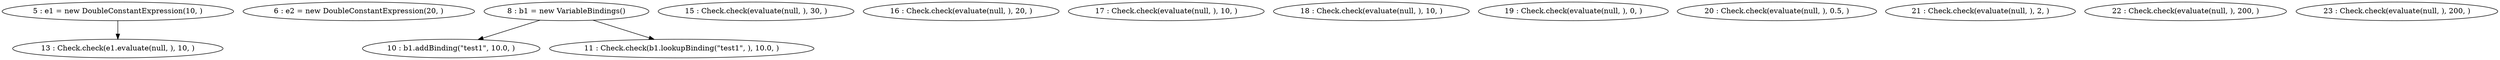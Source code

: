 digraph G {
"5 : e1 = new DoubleConstantExpression(10, )"
"5 : e1 = new DoubleConstantExpression(10, )" -> "13 : Check.check(e1.evaluate(null, ), 10, )"
"6 : e2 = new DoubleConstantExpression(20, )"
"8 : b1 = new VariableBindings()"
"8 : b1 = new VariableBindings()" -> "10 : b1.addBinding(\"test1\", 10.0, )"
"8 : b1 = new VariableBindings()" -> "11 : Check.check(b1.lookupBinding(\"test1\", ), 10.0, )"
"10 : b1.addBinding(\"test1\", 10.0, )"
"11 : Check.check(b1.lookupBinding(\"test1\", ), 10.0, )"
"13 : Check.check(e1.evaluate(null, ), 10, )"
"15 : Check.check(evaluate(null, ), 30, )"
"16 : Check.check(evaluate(null, ), 20, )"
"17 : Check.check(evaluate(null, ), 10, )"
"18 : Check.check(evaluate(null, ), 10, )"
"19 : Check.check(evaluate(null, ), 0, )"
"20 : Check.check(evaluate(null, ), 0.5, )"
"21 : Check.check(evaluate(null, ), 2, )"
"22 : Check.check(evaluate(null, ), 200, )"
"23 : Check.check(evaluate(null, ), 200, )"
}